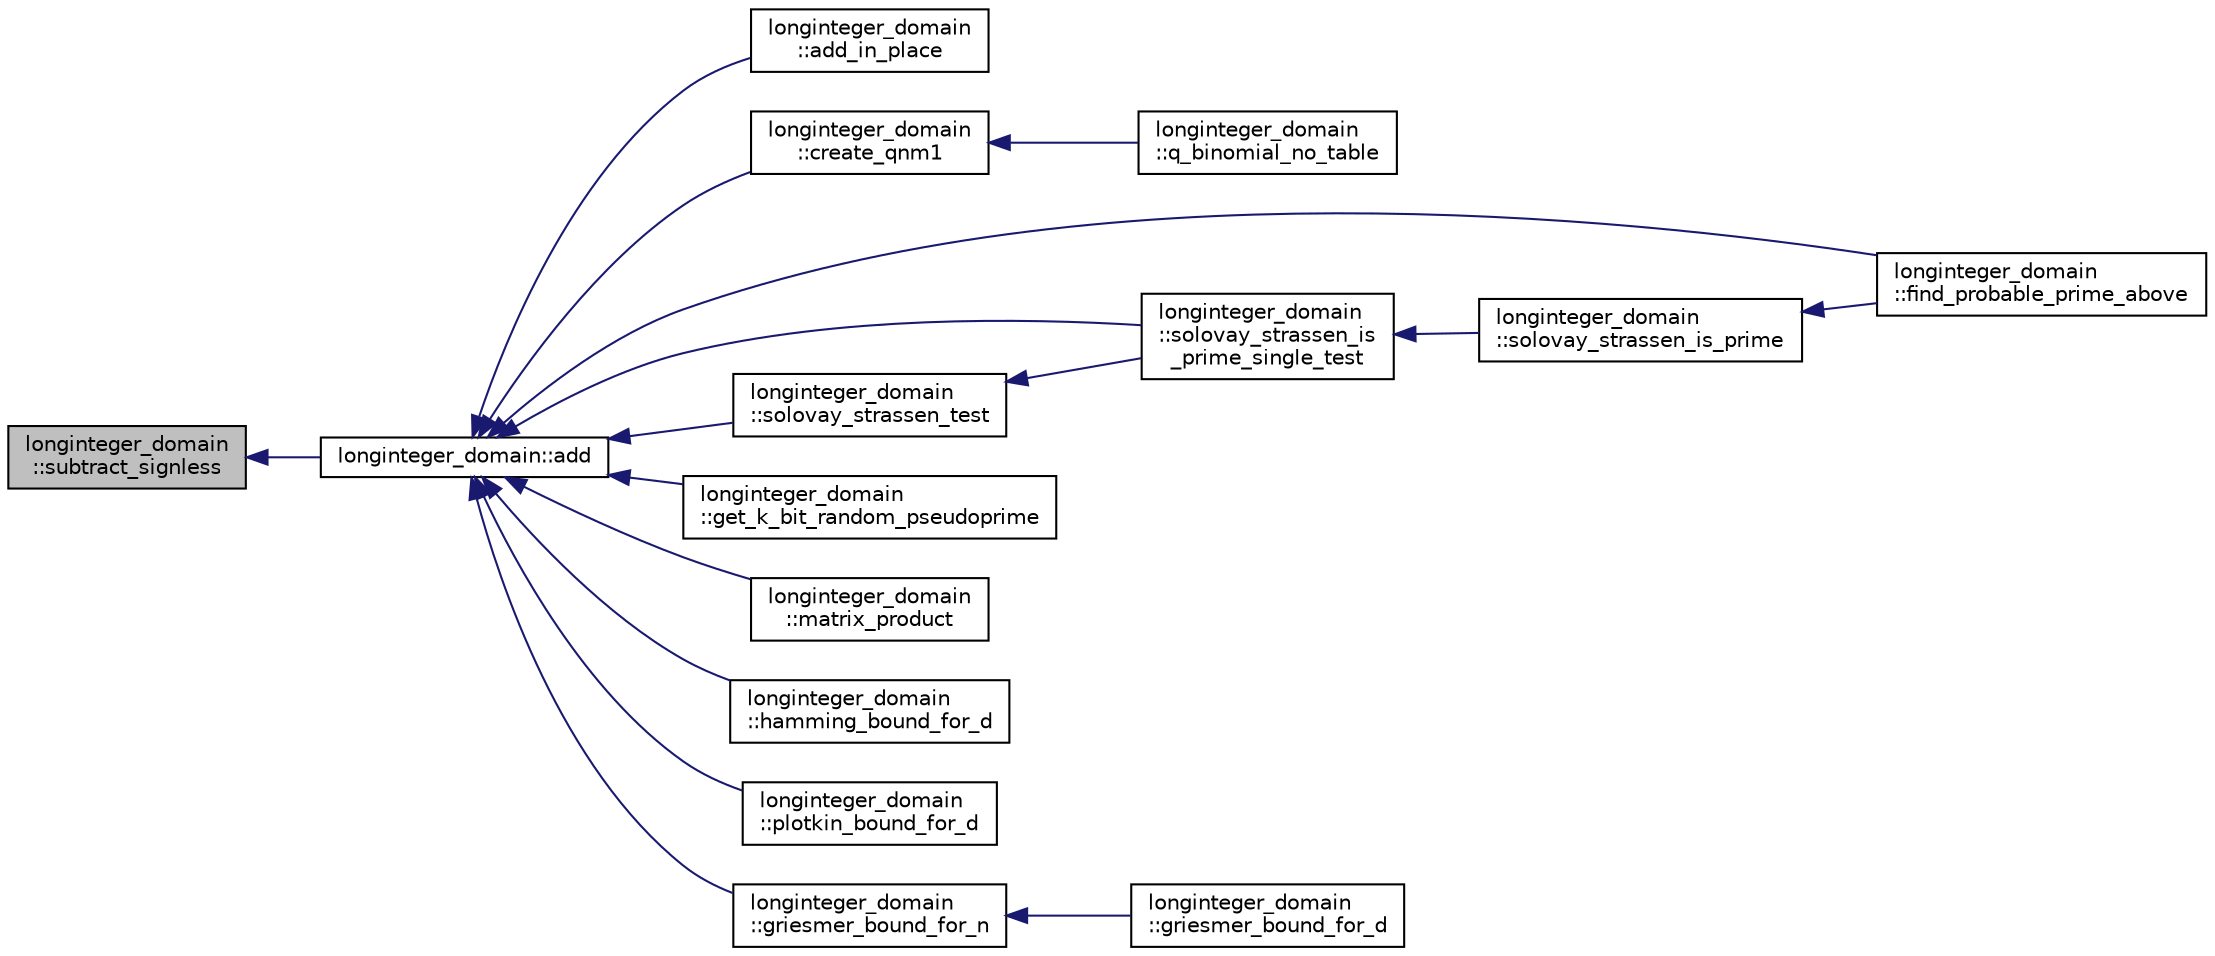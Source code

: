 digraph "longinteger_domain::subtract_signless"
{
  edge [fontname="Helvetica",fontsize="10",labelfontname="Helvetica",labelfontsize="10"];
  node [fontname="Helvetica",fontsize="10",shape=record];
  rankdir="LR";
  Node833 [label="longinteger_domain\l::subtract_signless",height=0.2,width=0.4,color="black", fillcolor="grey75", style="filled", fontcolor="black"];
  Node833 -> Node834 [dir="back",color="midnightblue",fontsize="10",style="solid",fontname="Helvetica"];
  Node834 [label="longinteger_domain::add",height=0.2,width=0.4,color="black", fillcolor="white", style="filled",URL="$d2/d7a/classlonginteger__domain.html#a2b9c10fbac79f7bbbbd65c7265cdc533"];
  Node834 -> Node835 [dir="back",color="midnightblue",fontsize="10",style="solid",fontname="Helvetica"];
  Node835 [label="longinteger_domain\l::add_in_place",height=0.2,width=0.4,color="black", fillcolor="white", style="filled",URL="$d2/d7a/classlonginteger__domain.html#af988798167147a39b87584b622442eef"];
  Node834 -> Node836 [dir="back",color="midnightblue",fontsize="10",style="solid",fontname="Helvetica"];
  Node836 [label="longinteger_domain\l::create_qnm1",height=0.2,width=0.4,color="black", fillcolor="white", style="filled",URL="$d2/d7a/classlonginteger__domain.html#a8d4b3ebcbc9af0e6516be0bd2743f61d"];
  Node836 -> Node837 [dir="back",color="midnightblue",fontsize="10",style="solid",fontname="Helvetica"];
  Node837 [label="longinteger_domain\l::q_binomial_no_table",height=0.2,width=0.4,color="black", fillcolor="white", style="filled",URL="$d2/d7a/classlonginteger__domain.html#a2e84c4789cedf65f616992c323a7f610"];
  Node834 -> Node838 [dir="back",color="midnightblue",fontsize="10",style="solid",fontname="Helvetica"];
  Node838 [label="longinteger_domain\l::find_probable_prime_above",height=0.2,width=0.4,color="black", fillcolor="white", style="filled",URL="$d2/d7a/classlonginteger__domain.html#a46944b99c740242bfe23a86b50d6a60d"];
  Node834 -> Node839 [dir="back",color="midnightblue",fontsize="10",style="solid",fontname="Helvetica"];
  Node839 [label="longinteger_domain\l::solovay_strassen_is\l_prime_single_test",height=0.2,width=0.4,color="black", fillcolor="white", style="filled",URL="$d2/d7a/classlonginteger__domain.html#a818b8c30812875d45041a6aaaa335589"];
  Node839 -> Node840 [dir="back",color="midnightblue",fontsize="10",style="solid",fontname="Helvetica"];
  Node840 [label="longinteger_domain\l::solovay_strassen_is_prime",height=0.2,width=0.4,color="black", fillcolor="white", style="filled",URL="$d2/d7a/classlonginteger__domain.html#a8161357a52c022f146b273a73f29edc8"];
  Node840 -> Node838 [dir="back",color="midnightblue",fontsize="10",style="solid",fontname="Helvetica"];
  Node834 -> Node841 [dir="back",color="midnightblue",fontsize="10",style="solid",fontname="Helvetica"];
  Node841 [label="longinteger_domain\l::solovay_strassen_test",height=0.2,width=0.4,color="black", fillcolor="white", style="filled",URL="$d2/d7a/classlonginteger__domain.html#a91e8824ed631a5b32239e3d9027d6578"];
  Node841 -> Node839 [dir="back",color="midnightblue",fontsize="10",style="solid",fontname="Helvetica"];
  Node834 -> Node842 [dir="back",color="midnightblue",fontsize="10",style="solid",fontname="Helvetica"];
  Node842 [label="longinteger_domain\l::get_k_bit_random_pseudoprime",height=0.2,width=0.4,color="black", fillcolor="white", style="filled",URL="$d2/d7a/classlonginteger__domain.html#a6366e067c17ed40c7168961cf10b2e9d"];
  Node834 -> Node843 [dir="back",color="midnightblue",fontsize="10",style="solid",fontname="Helvetica"];
  Node843 [label="longinteger_domain\l::matrix_product",height=0.2,width=0.4,color="black", fillcolor="white", style="filled",URL="$d2/d7a/classlonginteger__domain.html#acf1267141342f981b53103794d1ee3d0"];
  Node834 -> Node844 [dir="back",color="midnightblue",fontsize="10",style="solid",fontname="Helvetica"];
  Node844 [label="longinteger_domain\l::hamming_bound_for_d",height=0.2,width=0.4,color="black", fillcolor="white", style="filled",URL="$d2/d7a/classlonginteger__domain.html#a8286a3807d17fc93efa298fe34b5428b"];
  Node834 -> Node845 [dir="back",color="midnightblue",fontsize="10",style="solid",fontname="Helvetica"];
  Node845 [label="longinteger_domain\l::plotkin_bound_for_d",height=0.2,width=0.4,color="black", fillcolor="white", style="filled",URL="$d2/d7a/classlonginteger__domain.html#ad8c2e4994b290f8ddf97e431f613e9da"];
  Node834 -> Node846 [dir="back",color="midnightblue",fontsize="10",style="solid",fontname="Helvetica"];
  Node846 [label="longinteger_domain\l::griesmer_bound_for_n",height=0.2,width=0.4,color="black", fillcolor="white", style="filled",URL="$d2/d7a/classlonginteger__domain.html#af4d670e98c803dbce5433484af0e7b7d"];
  Node846 -> Node847 [dir="back",color="midnightblue",fontsize="10",style="solid",fontname="Helvetica"];
  Node847 [label="longinteger_domain\l::griesmer_bound_for_d",height=0.2,width=0.4,color="black", fillcolor="white", style="filled",URL="$d2/d7a/classlonginteger__domain.html#a9e445ab1e63c282ef07c6c5a06e00fd8"];
}
